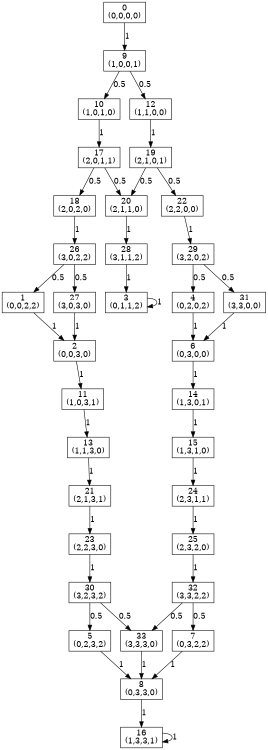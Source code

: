 digraph P {
size="8,5"
node [shape=box];
0 -> 9 [ label="1" ];
1 -> 2 [ label="1" ];
2 -> 11 [ label="1" ];
3 -> 3 [ label="1" ];
4 -> 6 [ label="1" ];
5 -> 8 [ label="1" ];
6 -> 14 [ label="1" ];
7 -> 8 [ label="1" ];
8 -> 16 [ label="1" ];
9 -> 10 [ label="0.5" ];
9 -> 12 [ label="0.5" ];
10 -> 17 [ label="1" ];
11 -> 13 [ label="1" ];
12 -> 19 [ label="1" ];
13 -> 21 [ label="1" ];
14 -> 15 [ label="1" ];
15 -> 24 [ label="1" ];
16 -> 16 [ label="1" ];
17 -> 18 [ label="0.5" ];
17 -> 20 [ label="0.5" ];
18 -> 26 [ label="1" ];
19 -> 20 [ label="0.5" ];
19 -> 22 [ label="0.5" ];
20 -> 28 [ label="1" ];
21 -> 23 [ label="1" ];
22 -> 29 [ label="1" ];
23 -> 30 [ label="1" ];
24 -> 25 [ label="1" ];
25 -> 32 [ label="1" ];
26 -> 1 [ label="0.5" ];
26 -> 27 [ label="0.5" ];
27 -> 2 [ label="1" ];
28 -> 3 [ label="1" ];
29 -> 4 [ label="0.5" ];
29 -> 31 [ label="0.5" ];
30 -> 5 [ label="0.5" ];
30 -> 33 [ label="0.5" ];
31 -> 6 [ label="1" ];
32 -> 7 [ label="0.5" ];
32 -> 33 [ label="0.5" ];
33 -> 8 [ label="1" ];
0 [label="0\n(0,0,0,0)"];
1 [label="1\n(0,0,2,2)"];
2 [label="2\n(0,0,3,0)"];
3 [label="3\n(0,1,1,2)"];
4 [label="4\n(0,2,0,2)"];
5 [label="5\n(0,2,3,2)"];
6 [label="6\n(0,3,0,0)"];
7 [label="7\n(0,3,2,2)"];
8 [label="8\n(0,3,3,0)"];
9 [label="9\n(1,0,0,1)"];
10 [label="10\n(1,0,1,0)"];
11 [label="11\n(1,0,3,1)"];
12 [label="12\n(1,1,0,0)"];
13 [label="13\n(1,1,3,0)"];
14 [label="14\n(1,3,0,1)"];
15 [label="15\n(1,3,1,0)"];
16 [label="16\n(1,3,3,1)"];
17 [label="17\n(2,0,1,1)"];
18 [label="18\n(2,0,2,0)"];
19 [label="19\n(2,1,0,1)"];
20 [label="20\n(2,1,1,0)"];
21 [label="21\n(2,1,3,1)"];
22 [label="22\n(2,2,0,0)"];
23 [label="23\n(2,2,3,0)"];
24 [label="24\n(2,3,1,1)"];
25 [label="25\n(2,3,2,0)"];
26 [label="26\n(3,0,2,2)"];
27 [label="27\n(3,0,3,0)"];
28 [label="28\n(3,1,1,2)"];
29 [label="29\n(3,2,0,2)"];
30 [label="30\n(3,2,3,2)"];
31 [label="31\n(3,3,0,0)"];
32 [label="32\n(3,3,2,2)"];
33 [label="33\n(3,3,3,0)"];
}
